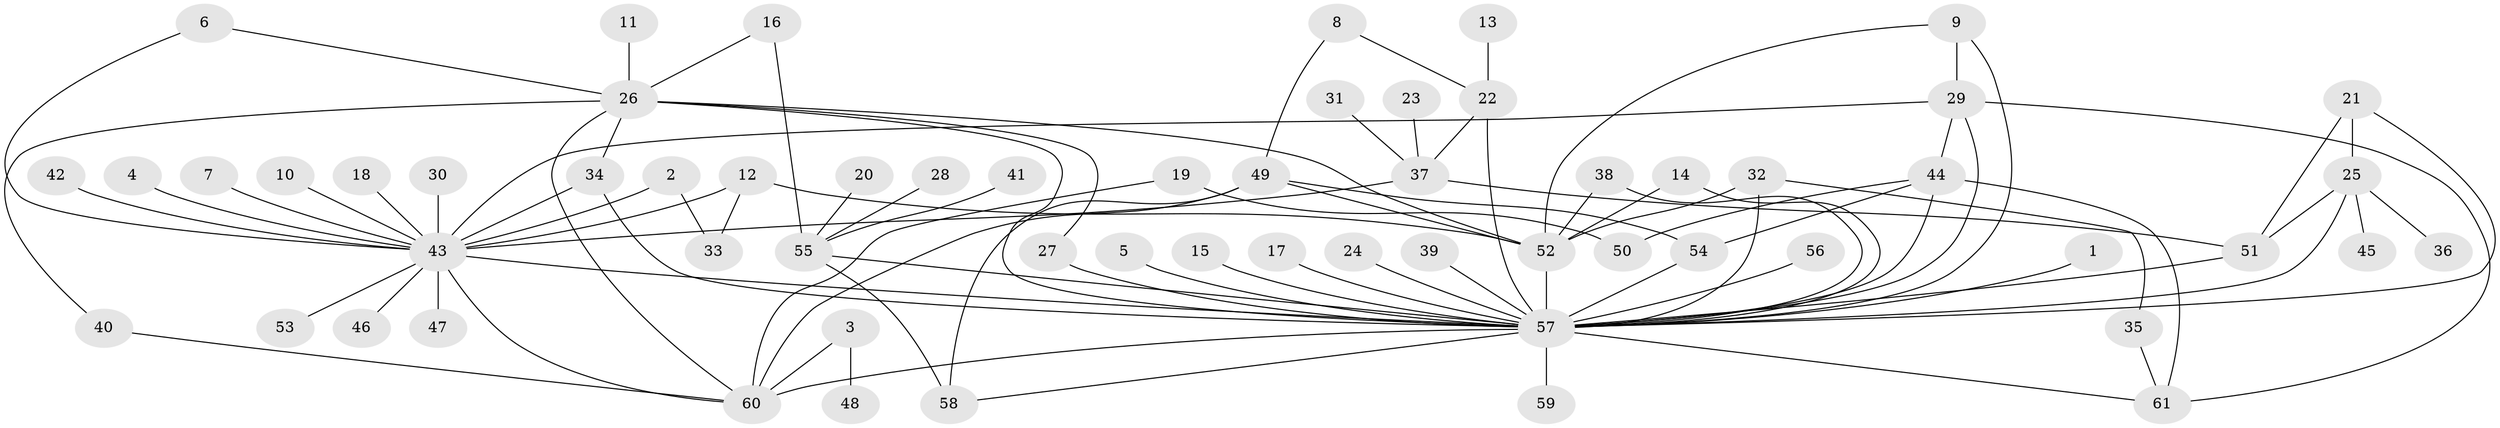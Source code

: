 // original degree distribution, {33: 0.00819672131147541, 5: 0.02459016393442623, 11: 0.01639344262295082, 6: 0.01639344262295082, 1: 0.48360655737704916, 19: 0.00819672131147541, 7: 0.02459016393442623, 2: 0.2459016393442623, 3: 0.13114754098360656, 8: 0.00819672131147541, 9: 0.00819672131147541, 4: 0.02459016393442623}
// Generated by graph-tools (version 1.1) at 2025/36/03/04/25 23:36:42]
// undirected, 61 vertices, 93 edges
graph export_dot {
  node [color=gray90,style=filled];
  1;
  2;
  3;
  4;
  5;
  6;
  7;
  8;
  9;
  10;
  11;
  12;
  13;
  14;
  15;
  16;
  17;
  18;
  19;
  20;
  21;
  22;
  23;
  24;
  25;
  26;
  27;
  28;
  29;
  30;
  31;
  32;
  33;
  34;
  35;
  36;
  37;
  38;
  39;
  40;
  41;
  42;
  43;
  44;
  45;
  46;
  47;
  48;
  49;
  50;
  51;
  52;
  53;
  54;
  55;
  56;
  57;
  58;
  59;
  60;
  61;
  1 -- 57 [weight=1.0];
  2 -- 33 [weight=1.0];
  2 -- 43 [weight=1.0];
  3 -- 48 [weight=1.0];
  3 -- 60 [weight=1.0];
  4 -- 43 [weight=1.0];
  5 -- 57 [weight=1.0];
  6 -- 26 [weight=1.0];
  6 -- 43 [weight=1.0];
  7 -- 43 [weight=1.0];
  8 -- 22 [weight=1.0];
  8 -- 49 [weight=1.0];
  9 -- 29 [weight=1.0];
  9 -- 52 [weight=1.0];
  9 -- 57 [weight=1.0];
  10 -- 43 [weight=1.0];
  11 -- 26 [weight=1.0];
  12 -- 33 [weight=1.0];
  12 -- 43 [weight=1.0];
  12 -- 52 [weight=1.0];
  13 -- 22 [weight=1.0];
  14 -- 52 [weight=1.0];
  14 -- 57 [weight=1.0];
  15 -- 57 [weight=1.0];
  16 -- 26 [weight=1.0];
  16 -- 55 [weight=1.0];
  17 -- 57 [weight=1.0];
  18 -- 43 [weight=1.0];
  19 -- 50 [weight=1.0];
  19 -- 60 [weight=1.0];
  20 -- 55 [weight=1.0];
  21 -- 25 [weight=1.0];
  21 -- 51 [weight=1.0];
  21 -- 57 [weight=1.0];
  22 -- 37 [weight=1.0];
  22 -- 57 [weight=1.0];
  23 -- 37 [weight=1.0];
  24 -- 57 [weight=1.0];
  25 -- 36 [weight=1.0];
  25 -- 45 [weight=1.0];
  25 -- 51 [weight=1.0];
  25 -- 57 [weight=1.0];
  26 -- 27 [weight=1.0];
  26 -- 34 [weight=1.0];
  26 -- 40 [weight=1.0];
  26 -- 52 [weight=1.0];
  26 -- 57 [weight=1.0];
  26 -- 60 [weight=1.0];
  27 -- 57 [weight=1.0];
  28 -- 55 [weight=1.0];
  29 -- 43 [weight=1.0];
  29 -- 44 [weight=1.0];
  29 -- 57 [weight=1.0];
  29 -- 61 [weight=1.0];
  30 -- 43 [weight=1.0];
  31 -- 37 [weight=1.0];
  32 -- 35 [weight=1.0];
  32 -- 52 [weight=1.0];
  32 -- 57 [weight=1.0];
  34 -- 43 [weight=1.0];
  34 -- 57 [weight=1.0];
  35 -- 61 [weight=1.0];
  37 -- 43 [weight=1.0];
  37 -- 51 [weight=2.0];
  38 -- 52 [weight=1.0];
  38 -- 57 [weight=1.0];
  39 -- 57 [weight=1.0];
  40 -- 60 [weight=1.0];
  41 -- 55 [weight=1.0];
  42 -- 43 [weight=1.0];
  43 -- 46 [weight=1.0];
  43 -- 47 [weight=1.0];
  43 -- 53 [weight=1.0];
  43 -- 57 [weight=1.0];
  43 -- 60 [weight=1.0];
  44 -- 50 [weight=1.0];
  44 -- 54 [weight=1.0];
  44 -- 57 [weight=1.0];
  44 -- 61 [weight=1.0];
  49 -- 52 [weight=1.0];
  49 -- 54 [weight=1.0];
  49 -- 58 [weight=2.0];
  49 -- 60 [weight=1.0];
  51 -- 57 [weight=1.0];
  52 -- 57 [weight=1.0];
  54 -- 57 [weight=1.0];
  55 -- 57 [weight=1.0];
  55 -- 58 [weight=1.0];
  56 -- 57 [weight=1.0];
  57 -- 58 [weight=1.0];
  57 -- 59 [weight=1.0];
  57 -- 60 [weight=1.0];
  57 -- 61 [weight=1.0];
}
